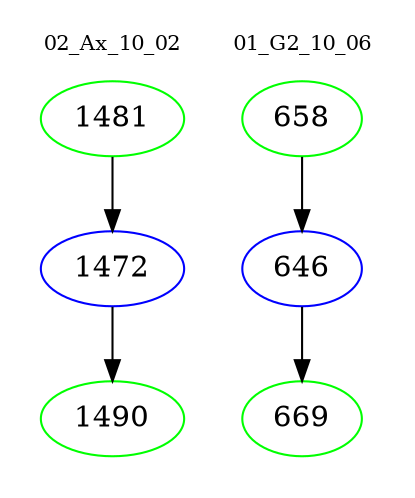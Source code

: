 digraph{
subgraph cluster_0 {
color = white
label = "02_Ax_10_02";
fontsize=10;
T0_1481 [label="1481", color="green"]
T0_1481 -> T0_1472 [color="black"]
T0_1472 [label="1472", color="blue"]
T0_1472 -> T0_1490 [color="black"]
T0_1490 [label="1490", color="green"]
}
subgraph cluster_1 {
color = white
label = "01_G2_10_06";
fontsize=10;
T1_658 [label="658", color="green"]
T1_658 -> T1_646 [color="black"]
T1_646 [label="646", color="blue"]
T1_646 -> T1_669 [color="black"]
T1_669 [label="669", color="green"]
}
}
